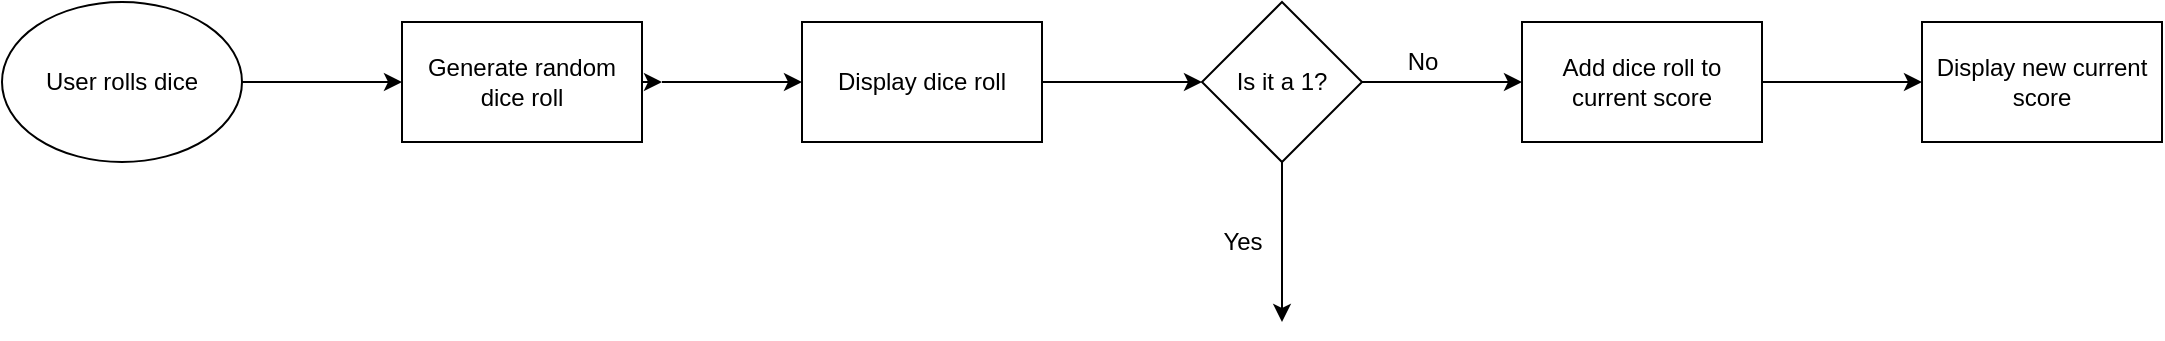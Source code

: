 <mxfile version="14.4.2" type="github"><diagram id="Y4Er28gGYwmPT1ONX5_L" name="Page-1"><mxGraphModel dx="946" dy="587" grid="1" gridSize="10" guides="1" tooltips="1" connect="1" arrows="1" fold="1" page="1" pageScale="1" pageWidth="850" pageHeight="1100" math="0" shadow="0"><root><mxCell id="0"/><mxCell id="1" parent="0"/><mxCell id="ww2Ax3JJ7ZaF3GS8L2p9-1" value="User rolls dice" style="ellipse;whiteSpace=wrap;html=1;" vertex="1" parent="1"><mxGeometry x="40" y="40" width="120" height="80" as="geometry"/></mxCell><mxCell id="ww2Ax3JJ7ZaF3GS8L2p9-2" value="" style="endArrow=classic;html=1;" edge="1" parent="1"><mxGeometry width="50" height="50" relative="1" as="geometry"><mxPoint x="160" y="80" as="sourcePoint"/><mxPoint x="240" y="80" as="targetPoint"/></mxGeometry></mxCell><mxCell id="ww2Ax3JJ7ZaF3GS8L2p9-6" style="edgeStyle=orthogonalEdgeStyle;rounded=0;orthogonalLoop=1;jettySize=auto;html=1;exitX=1;exitY=0.5;exitDx=0;exitDy=0;" edge="1" parent="1" source="ww2Ax3JJ7ZaF3GS8L2p9-3"><mxGeometry relative="1" as="geometry"><mxPoint x="370" y="80" as="targetPoint"/></mxGeometry></mxCell><mxCell id="ww2Ax3JJ7ZaF3GS8L2p9-3" value="Generate random dice roll" style="rounded=0;whiteSpace=wrap;html=1;" vertex="1" parent="1"><mxGeometry x="240" y="50" width="120" height="60" as="geometry"/></mxCell><mxCell id="ww2Ax3JJ7ZaF3GS8L2p9-5" value="" style="endArrow=classic;html=1;" edge="1" parent="1"><mxGeometry width="50" height="50" relative="1" as="geometry"><mxPoint x="370" y="80" as="sourcePoint"/><mxPoint x="440" y="80" as="targetPoint"/></mxGeometry></mxCell><mxCell id="ww2Ax3JJ7ZaF3GS8L2p9-7" value="Display dice roll" style="rounded=0;whiteSpace=wrap;html=1;" vertex="1" parent="1"><mxGeometry x="440" y="50" width="120" height="60" as="geometry"/></mxCell><mxCell id="ww2Ax3JJ7ZaF3GS8L2p9-8" value="" style="endArrow=classic;html=1;exitX=1;exitY=0.5;exitDx=0;exitDy=0;" edge="1" parent="1" source="ww2Ax3JJ7ZaF3GS8L2p9-7"><mxGeometry width="50" height="50" relative="1" as="geometry"><mxPoint x="560" y="110" as="sourcePoint"/><mxPoint x="640" y="80" as="targetPoint"/></mxGeometry></mxCell><mxCell id="ww2Ax3JJ7ZaF3GS8L2p9-9" value="Is it a 1?" style="rhombus;whiteSpace=wrap;html=1;" vertex="1" parent="1"><mxGeometry x="640" y="40" width="80" height="80" as="geometry"/></mxCell><mxCell id="ww2Ax3JJ7ZaF3GS8L2p9-16" value="" style="edgeStyle=orthogonalEdgeStyle;rounded=0;orthogonalLoop=1;jettySize=auto;html=1;" edge="1" parent="1" source="ww2Ax3JJ7ZaF3GS8L2p9-10" target="ww2Ax3JJ7ZaF3GS8L2p9-15"><mxGeometry relative="1" as="geometry"/></mxCell><mxCell id="ww2Ax3JJ7ZaF3GS8L2p9-10" value="Add dice roll to current score" style="rounded=0;whiteSpace=wrap;html=1;" vertex="1" parent="1"><mxGeometry x="800" y="50" width="120" height="60" as="geometry"/></mxCell><mxCell id="ww2Ax3JJ7ZaF3GS8L2p9-11" value="" style="endArrow=classic;html=1;entryX=0;entryY=0.5;entryDx=0;entryDy=0;exitX=1;exitY=0.5;exitDx=0;exitDy=0;" edge="1" parent="1" source="ww2Ax3JJ7ZaF3GS8L2p9-9" target="ww2Ax3JJ7ZaF3GS8L2p9-10"><mxGeometry width="50" height="50" relative="1" as="geometry"><mxPoint x="730" y="80" as="sourcePoint"/><mxPoint x="780" y="60" as="targetPoint"/></mxGeometry></mxCell><mxCell id="ww2Ax3JJ7ZaF3GS8L2p9-12" value="No" style="text;html=1;align=center;verticalAlign=middle;resizable=0;points=[];autosize=1;" vertex="1" parent="1"><mxGeometry x="735" y="60" width="30" height="20" as="geometry"/></mxCell><mxCell id="ww2Ax3JJ7ZaF3GS8L2p9-13" value="" style="endArrow=classic;html=1;exitX=0.5;exitY=1;exitDx=0;exitDy=0;" edge="1" parent="1" source="ww2Ax3JJ7ZaF3GS8L2p9-9"><mxGeometry width="50" height="50" relative="1" as="geometry"><mxPoint x="680" y="150" as="sourcePoint"/><mxPoint x="680" y="200" as="targetPoint"/></mxGeometry></mxCell><mxCell id="ww2Ax3JJ7ZaF3GS8L2p9-14" value="Yes" style="text;html=1;align=center;verticalAlign=middle;resizable=0;points=[];autosize=1;" vertex="1" parent="1"><mxGeometry x="640" y="150" width="40" height="20" as="geometry"/></mxCell><mxCell id="ww2Ax3JJ7ZaF3GS8L2p9-15" value="Display new current score" style="rounded=0;whiteSpace=wrap;html=1;" vertex="1" parent="1"><mxGeometry x="1000" y="50" width="120" height="60" as="geometry"/></mxCell></root></mxGraphModel></diagram></mxfile>